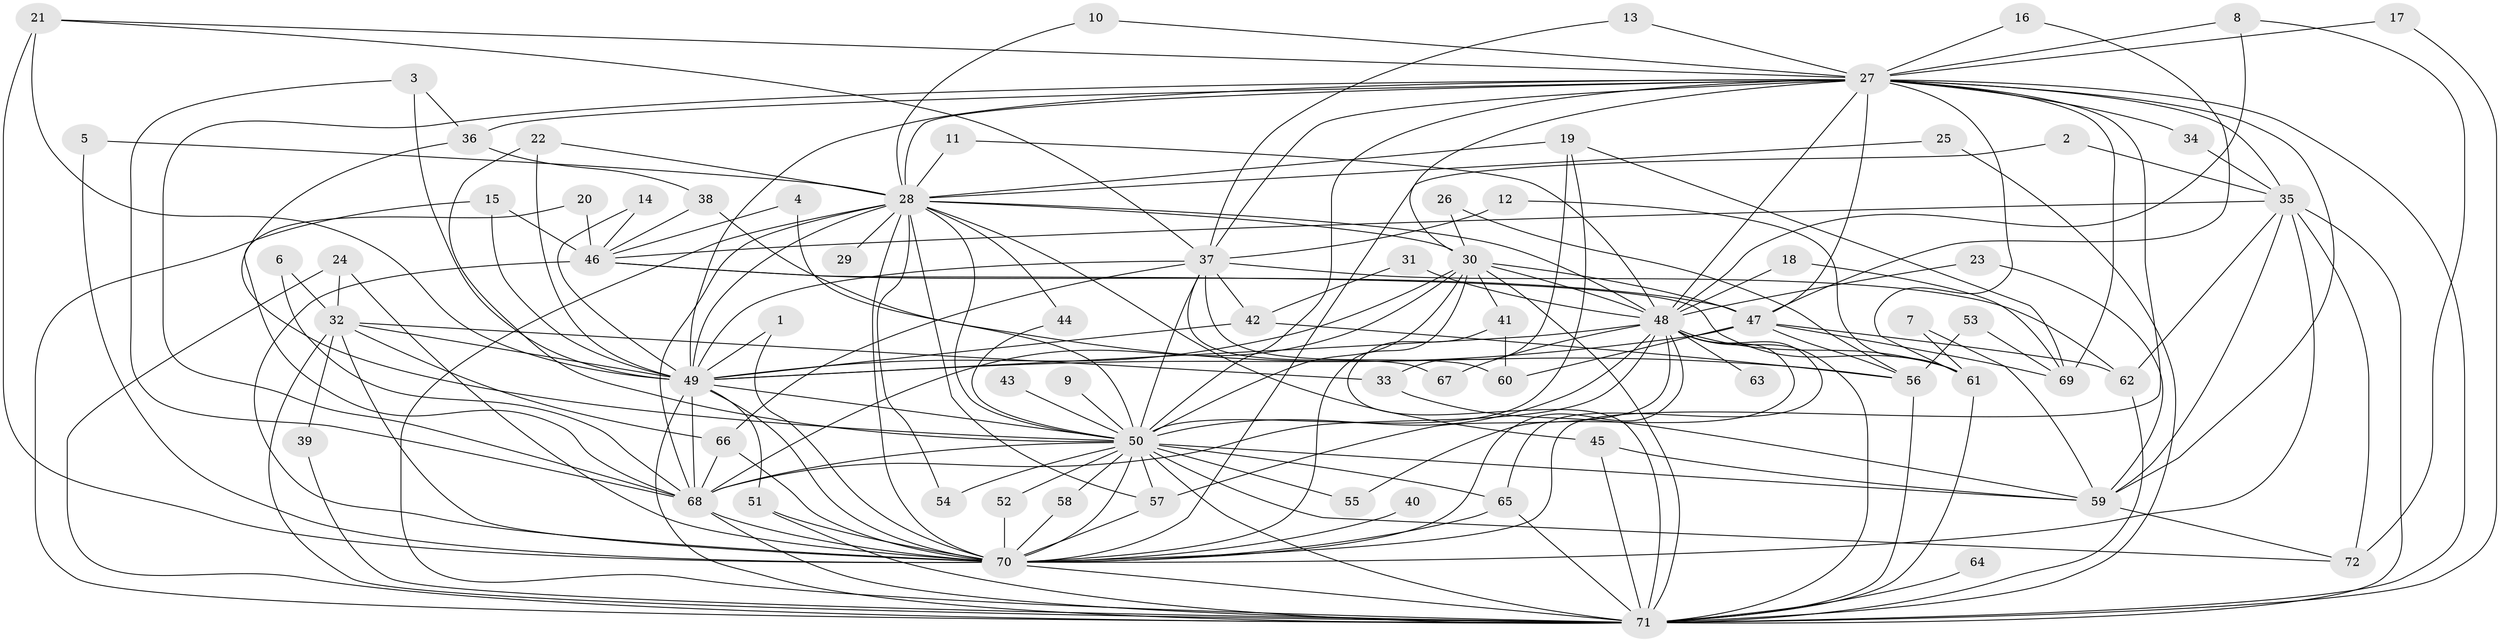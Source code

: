 // original degree distribution, {18: 0.006944444444444444, 15: 0.006944444444444444, 21: 0.013888888888888888, 32: 0.006944444444444444, 27: 0.006944444444444444, 25: 0.013888888888888888, 33: 0.006944444444444444, 14: 0.006944444444444444, 3: 0.19444444444444445, 11: 0.006944444444444444, 8: 0.006944444444444444, 6: 0.027777777777777776, 9: 0.020833333333333332, 2: 0.5694444444444444, 7: 0.013888888888888888, 5: 0.020833333333333332, 4: 0.0625, 12: 0.006944444444444444}
// Generated by graph-tools (version 1.1) at 2025/49/03/09/25 03:49:41]
// undirected, 72 vertices, 187 edges
graph export_dot {
graph [start="1"]
  node [color=gray90,style=filled];
  1;
  2;
  3;
  4;
  5;
  6;
  7;
  8;
  9;
  10;
  11;
  12;
  13;
  14;
  15;
  16;
  17;
  18;
  19;
  20;
  21;
  22;
  23;
  24;
  25;
  26;
  27;
  28;
  29;
  30;
  31;
  32;
  33;
  34;
  35;
  36;
  37;
  38;
  39;
  40;
  41;
  42;
  43;
  44;
  45;
  46;
  47;
  48;
  49;
  50;
  51;
  52;
  53;
  54;
  55;
  56;
  57;
  58;
  59;
  60;
  61;
  62;
  63;
  64;
  65;
  66;
  67;
  68;
  69;
  70;
  71;
  72;
  1 -- 49 [weight=1.0];
  1 -- 70 [weight=1.0];
  2 -- 35 [weight=1.0];
  2 -- 70 [weight=1.0];
  3 -- 36 [weight=1.0];
  3 -- 49 [weight=1.0];
  3 -- 68 [weight=1.0];
  4 -- 46 [weight=1.0];
  4 -- 50 [weight=1.0];
  5 -- 28 [weight=1.0];
  5 -- 70 [weight=1.0];
  6 -- 32 [weight=1.0];
  6 -- 68 [weight=1.0];
  7 -- 59 [weight=1.0];
  7 -- 61 [weight=1.0];
  8 -- 27 [weight=1.0];
  8 -- 48 [weight=1.0];
  8 -- 72 [weight=1.0];
  9 -- 50 [weight=1.0];
  10 -- 27 [weight=1.0];
  10 -- 28 [weight=1.0];
  11 -- 28 [weight=1.0];
  11 -- 48 [weight=1.0];
  12 -- 37 [weight=1.0];
  12 -- 61 [weight=1.0];
  13 -- 27 [weight=1.0];
  13 -- 37 [weight=1.0];
  14 -- 46 [weight=1.0];
  14 -- 49 [weight=1.0];
  15 -- 46 [weight=1.0];
  15 -- 49 [weight=1.0];
  15 -- 71 [weight=1.0];
  16 -- 27 [weight=1.0];
  16 -- 47 [weight=1.0];
  17 -- 27 [weight=1.0];
  17 -- 71 [weight=1.0];
  18 -- 48 [weight=1.0];
  18 -- 69 [weight=1.0];
  19 -- 28 [weight=1.0];
  19 -- 33 [weight=1.0];
  19 -- 50 [weight=1.0];
  19 -- 69 [weight=1.0];
  20 -- 46 [weight=1.0];
  20 -- 68 [weight=1.0];
  21 -- 27 [weight=1.0];
  21 -- 37 [weight=1.0];
  21 -- 49 [weight=1.0];
  21 -- 70 [weight=2.0];
  22 -- 28 [weight=1.0];
  22 -- 49 [weight=1.0];
  22 -- 50 [weight=1.0];
  23 -- 48 [weight=1.0];
  23 -- 59 [weight=1.0];
  24 -- 32 [weight=1.0];
  24 -- 70 [weight=1.0];
  24 -- 71 [weight=1.0];
  25 -- 28 [weight=1.0];
  25 -- 71 [weight=1.0];
  26 -- 30 [weight=1.0];
  26 -- 56 [weight=1.0];
  27 -- 28 [weight=2.0];
  27 -- 30 [weight=1.0];
  27 -- 34 [weight=1.0];
  27 -- 35 [weight=1.0];
  27 -- 36 [weight=1.0];
  27 -- 37 [weight=1.0];
  27 -- 47 [weight=2.0];
  27 -- 48 [weight=1.0];
  27 -- 49 [weight=1.0];
  27 -- 50 [weight=1.0];
  27 -- 59 [weight=1.0];
  27 -- 61 [weight=1.0];
  27 -- 68 [weight=1.0];
  27 -- 69 [weight=1.0];
  27 -- 70 [weight=2.0];
  27 -- 71 [weight=2.0];
  28 -- 29 [weight=2.0];
  28 -- 30 [weight=2.0];
  28 -- 44 [weight=1.0];
  28 -- 45 [weight=1.0];
  28 -- 48 [weight=1.0];
  28 -- 49 [weight=2.0];
  28 -- 50 [weight=1.0];
  28 -- 54 [weight=1.0];
  28 -- 57 [weight=1.0];
  28 -- 68 [weight=2.0];
  28 -- 70 [weight=1.0];
  28 -- 71 [weight=2.0];
  30 -- 41 [weight=1.0];
  30 -- 47 [weight=2.0];
  30 -- 48 [weight=1.0];
  30 -- 49 [weight=1.0];
  30 -- 50 [weight=1.0];
  30 -- 68 [weight=1.0];
  30 -- 70 [weight=2.0];
  30 -- 71 [weight=2.0];
  31 -- 42 [weight=1.0];
  31 -- 48 [weight=1.0];
  32 -- 33 [weight=1.0];
  32 -- 39 [weight=1.0];
  32 -- 49 [weight=1.0];
  32 -- 66 [weight=1.0];
  32 -- 70 [weight=2.0];
  32 -- 71 [weight=1.0];
  33 -- 59 [weight=1.0];
  34 -- 35 [weight=1.0];
  35 -- 46 [weight=1.0];
  35 -- 59 [weight=1.0];
  35 -- 62 [weight=1.0];
  35 -- 70 [weight=1.0];
  35 -- 71 [weight=2.0];
  35 -- 72 [weight=1.0];
  36 -- 38 [weight=1.0];
  36 -- 50 [weight=1.0];
  37 -- 42 [weight=2.0];
  37 -- 49 [weight=1.0];
  37 -- 50 [weight=1.0];
  37 -- 60 [weight=2.0];
  37 -- 62 [weight=1.0];
  37 -- 66 [weight=1.0];
  37 -- 67 [weight=1.0];
  38 -- 46 [weight=1.0];
  38 -- 56 [weight=1.0];
  39 -- 71 [weight=1.0];
  40 -- 70 [weight=1.0];
  41 -- 60 [weight=1.0];
  41 -- 71 [weight=3.0];
  42 -- 49 [weight=1.0];
  42 -- 56 [weight=1.0];
  43 -- 50 [weight=1.0];
  44 -- 50 [weight=1.0];
  45 -- 59 [weight=1.0];
  45 -- 71 [weight=1.0];
  46 -- 47 [weight=1.0];
  46 -- 61 [weight=1.0];
  46 -- 70 [weight=1.0];
  47 -- 49 [weight=2.0];
  47 -- 56 [weight=1.0];
  47 -- 60 [weight=1.0];
  47 -- 62 [weight=1.0];
  47 -- 69 [weight=1.0];
  48 -- 49 [weight=2.0];
  48 -- 50 [weight=2.0];
  48 -- 55 [weight=2.0];
  48 -- 57 [weight=1.0];
  48 -- 61 [weight=1.0];
  48 -- 63 [weight=1.0];
  48 -- 65 [weight=1.0];
  48 -- 67 [weight=1.0];
  48 -- 68 [weight=2.0];
  48 -- 70 [weight=1.0];
  48 -- 71 [weight=2.0];
  49 -- 50 [weight=2.0];
  49 -- 51 [weight=1.0];
  49 -- 68 [weight=1.0];
  49 -- 70 [weight=1.0];
  49 -- 71 [weight=3.0];
  50 -- 52 [weight=1.0];
  50 -- 54 [weight=1.0];
  50 -- 55 [weight=2.0];
  50 -- 57 [weight=1.0];
  50 -- 58 [weight=1.0];
  50 -- 59 [weight=1.0];
  50 -- 65 [weight=1.0];
  50 -- 68 [weight=1.0];
  50 -- 70 [weight=1.0];
  50 -- 71 [weight=2.0];
  50 -- 72 [weight=1.0];
  51 -- 70 [weight=1.0];
  51 -- 71 [weight=1.0];
  52 -- 70 [weight=1.0];
  53 -- 56 [weight=1.0];
  53 -- 69 [weight=1.0];
  56 -- 71 [weight=2.0];
  57 -- 70 [weight=1.0];
  58 -- 70 [weight=1.0];
  59 -- 72 [weight=1.0];
  61 -- 71 [weight=1.0];
  62 -- 71 [weight=1.0];
  64 -- 71 [weight=2.0];
  65 -- 70 [weight=1.0];
  65 -- 71 [weight=1.0];
  66 -- 68 [weight=1.0];
  66 -- 70 [weight=1.0];
  68 -- 70 [weight=2.0];
  68 -- 71 [weight=2.0];
  70 -- 71 [weight=2.0];
}
